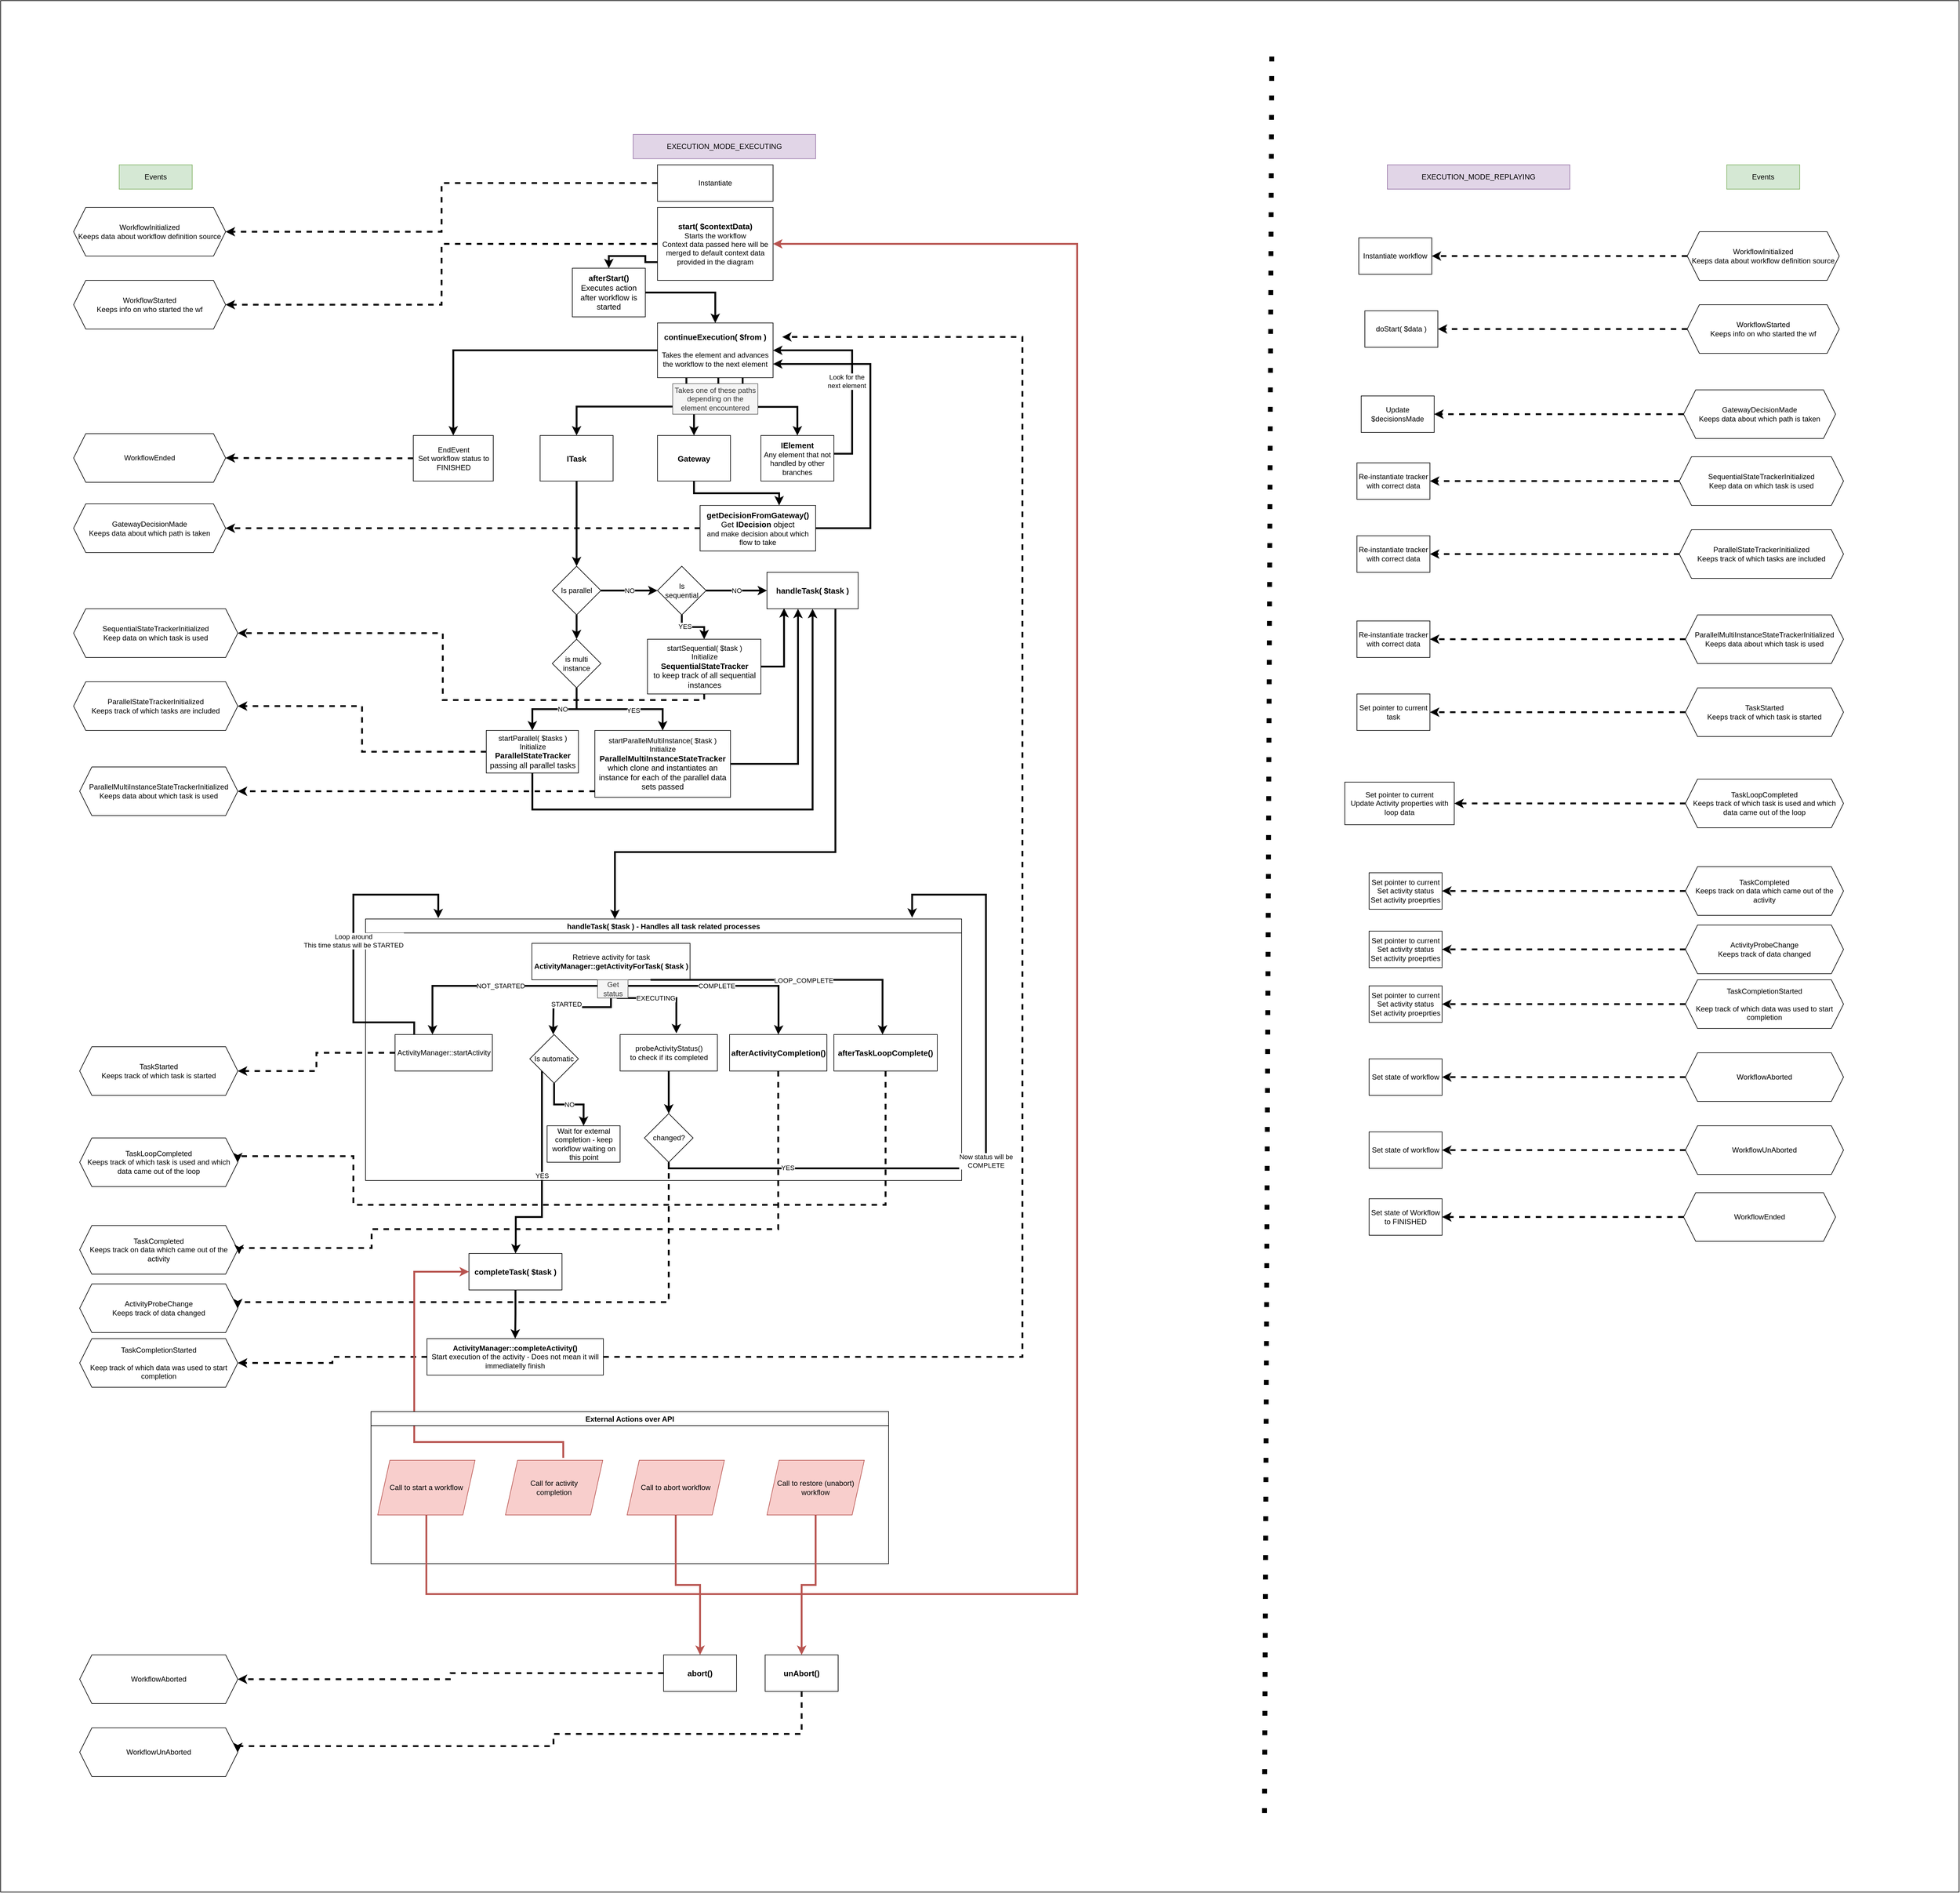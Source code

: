 <mxfile version="14.9.3" type="device"><diagram id="cy8n-b15Pg0boJI037BI" name="Page-1"><mxGraphModel dx="5162" dy="3779" grid="1" gridSize="10" guides="1" tooltips="1" connect="1" arrows="1" fold="1" page="1" pageScale="1" pageWidth="827" pageHeight="1169" math="0" shadow="0"><root><mxCell id="0"/><mxCell id="1" parent="0"/><mxCell id="h3evabc5y0cMdCkXzo1r-201" value="" style="rounded=0;whiteSpace=wrap;html=1;" vertex="1" parent="1"><mxGeometry x="-1300" y="-290" width="3220" height="3110" as="geometry"/></mxCell><mxCell id="h3evabc5y0cMdCkXzo1r-9" style="edgeStyle=orthogonalEdgeStyle;rounded=0;orthogonalLoop=1;jettySize=auto;html=1;strokeWidth=3;dashed=1;" edge="1" parent="1" source="h3evabc5y0cMdCkXzo1r-1" target="h3evabc5y0cMdCkXzo1r-6"><mxGeometry relative="1" as="geometry"/></mxCell><mxCell id="h3evabc5y0cMdCkXzo1r-25" style="edgeStyle=orthogonalEdgeStyle;rounded=0;orthogonalLoop=1;jettySize=auto;html=1;exitX=0;exitY=0.75;exitDx=0;exitDy=0;entryX=0.5;entryY=0;entryDx=0;entryDy=0;strokeWidth=3;" edge="1" parent="1" source="h3evabc5y0cMdCkXzo1r-1" target="h3evabc5y0cMdCkXzo1r-23"><mxGeometry relative="1" as="geometry"><Array as="points"><mxPoint x="-240" y="140"/><mxPoint x="-240" y="130"/><mxPoint x="-300" y="130"/></Array></mxGeometry></mxCell><mxCell id="h3evabc5y0cMdCkXzo1r-1" value="&lt;b&gt;&lt;font style=&quot;font-size: 13px&quot;&gt;start( $contextData)&lt;/font&gt;&lt;/b&gt;&lt;br&gt;Starts the workflow&lt;br&gt;Context data passed here will be merged to default context data provided in the diagram" style="rounded=0;whiteSpace=wrap;html=1;" vertex="1" parent="1"><mxGeometry x="-220" y="50" width="190" height="120" as="geometry"/></mxCell><mxCell id="h3evabc5y0cMdCkXzo1r-4" value="EXECUTION_MODE_EXECUTING" style="rounded=0;whiteSpace=wrap;html=1;fillColor=#e1d5e7;strokeColor=#9673a6;" vertex="1" parent="1"><mxGeometry x="-260" y="-70" width="300" height="40" as="geometry"/></mxCell><mxCell id="h3evabc5y0cMdCkXzo1r-5" value="EXECUTION_MODE_REPLAYING" style="rounded=0;whiteSpace=wrap;html=1;fillColor=#e1d5e7;strokeColor=#9673a6;" vertex="1" parent="1"><mxGeometry x="980" y="-20" width="300" height="40" as="geometry"/></mxCell><mxCell id="h3evabc5y0cMdCkXzo1r-6" value="WorkflowStarted&lt;br&gt;Keeps info on who started the wf" style="shape=hexagon;perimeter=hexagonPerimeter2;whiteSpace=wrap;html=1;fixedSize=1;" vertex="1" parent="1"><mxGeometry x="-1180" y="170" width="250" height="80" as="geometry"/></mxCell><mxCell id="h3evabc5y0cMdCkXzo1r-7" value="Events" style="rounded=0;whiteSpace=wrap;html=1;fillColor=#d5e8d4;strokeColor=#82b366;" vertex="1" parent="1"><mxGeometry x="-1105" y="-20" width="120" height="40" as="geometry"/></mxCell><mxCell id="h3evabc5y0cMdCkXzo1r-15" value="" style="edgeStyle=orthogonalEdgeStyle;rounded=0;orthogonalLoop=1;jettySize=auto;html=1;strokeWidth=3;" edge="1" parent="1" source="h3evabc5y0cMdCkXzo1r-10" target="h3evabc5y0cMdCkXzo1r-14"><mxGeometry relative="1" as="geometry"><Array as="points"><mxPoint x="-80" y="378"/><mxPoint x="10" y="378"/></Array></mxGeometry></mxCell><mxCell id="h3evabc5y0cMdCkXzo1r-17" style="edgeStyle=orthogonalEdgeStyle;rounded=0;orthogonalLoop=1;jettySize=auto;html=1;entryX=0.5;entryY=0;entryDx=0;entryDy=0;strokeWidth=3;" edge="1" parent="1" source="h3evabc5y0cMdCkXzo1r-10" target="h3evabc5y0cMdCkXzo1r-16"><mxGeometry relative="1" as="geometry"><Array as="points"><mxPoint x="-120" y="378"/><mxPoint x="-160" y="378"/></Array></mxGeometry></mxCell><mxCell id="h3evabc5y0cMdCkXzo1r-20" style="edgeStyle=orthogonalEdgeStyle;rounded=0;orthogonalLoop=1;jettySize=auto;html=1;exitX=0.25;exitY=1;exitDx=0;exitDy=0;entryX=0.5;entryY=0;entryDx=0;entryDy=0;strokeWidth=3;" edge="1" parent="1" source="h3evabc5y0cMdCkXzo1r-10" target="h3evabc5y0cMdCkXzo1r-18"><mxGeometry relative="1" as="geometry"/></mxCell><mxCell id="h3evabc5y0cMdCkXzo1r-194" value="" style="edgeStyle=orthogonalEdgeStyle;rounded=0;orthogonalLoop=1;jettySize=auto;html=1;strokeWidth=3;" edge="1" parent="1" source="h3evabc5y0cMdCkXzo1r-10" target="h3evabc5y0cMdCkXzo1r-193"><mxGeometry relative="1" as="geometry"/></mxCell><mxCell id="h3evabc5y0cMdCkXzo1r-10" value="&lt;b&gt;&lt;font style=&quot;font-size: 13px&quot;&gt;continueExecution( $from )&lt;/font&gt;&lt;/b&gt;&lt;br&gt;&lt;div&gt;&lt;br&gt;&lt;/div&gt;&lt;div&gt;Takes the element and advances the workflow to the next element&lt;/div&gt;" style="rounded=0;whiteSpace=wrap;html=1;" vertex="1" parent="1"><mxGeometry x="-220" y="240" width="190" height="90" as="geometry"/></mxCell><mxCell id="h3evabc5y0cMdCkXzo1r-21" style="edgeStyle=orthogonalEdgeStyle;rounded=0;orthogonalLoop=1;jettySize=auto;html=1;entryX=1;entryY=0.5;entryDx=0;entryDy=0;strokeWidth=3;" edge="1" parent="1" source="h3evabc5y0cMdCkXzo1r-14" target="h3evabc5y0cMdCkXzo1r-10"><mxGeometry relative="1" as="geometry"><Array as="points"><mxPoint x="100" y="455"/><mxPoint x="100" y="285"/></Array></mxGeometry></mxCell><mxCell id="h3evabc5y0cMdCkXzo1r-22" value="&lt;div&gt;Look for the&lt;/div&gt;&lt;div&gt;next element&lt;br&gt;&lt;/div&gt;" style="edgeLabel;html=1;align=center;verticalAlign=middle;resizable=0;points=[];" vertex="1" connectable="0" parent="h3evabc5y0cMdCkXzo1r-21"><mxGeometry x="-0.097" y="-2" relative="1" as="geometry"><mxPoint x="-11" as="offset"/></mxGeometry></mxCell><mxCell id="h3evabc5y0cMdCkXzo1r-14" value="&lt;div&gt;&lt;b&gt;&lt;font style=&quot;font-size: 13px&quot;&gt;IElement&lt;/font&gt;&lt;/b&gt;&lt;/div&gt;&lt;div&gt;Any element that not handled by other branches&lt;br&gt;&lt;/div&gt;" style="whiteSpace=wrap;html=1;rounded=0;" vertex="1" parent="1"><mxGeometry x="-50" y="425" width="120" height="75" as="geometry"/></mxCell><mxCell id="h3evabc5y0cMdCkXzo1r-28" value="" style="edgeStyle=orthogonalEdgeStyle;rounded=0;orthogonalLoop=1;jettySize=auto;html=1;strokeWidth=3;" edge="1" parent="1" source="h3evabc5y0cMdCkXzo1r-16" target="h3evabc5y0cMdCkXzo1r-27"><mxGeometry relative="1" as="geometry"><Array as="points"><mxPoint x="-160" y="520"/><mxPoint x="-20" y="520"/></Array></mxGeometry></mxCell><mxCell id="h3evabc5y0cMdCkXzo1r-16" value="&lt;b&gt;&lt;font style=&quot;font-size: 13px&quot;&gt;Gateway&lt;/font&gt;&lt;/b&gt;" style="whiteSpace=wrap;html=1;rounded=0;" vertex="1" parent="1"><mxGeometry x="-220" y="425" width="120" height="75" as="geometry"/></mxCell><mxCell id="h3evabc5y0cMdCkXzo1r-36" style="edgeStyle=orthogonalEdgeStyle;rounded=0;orthogonalLoop=1;jettySize=auto;html=1;strokeWidth=3;" edge="1" parent="1" source="h3evabc5y0cMdCkXzo1r-18" target="h3evabc5y0cMdCkXzo1r-35"><mxGeometry relative="1" as="geometry"/></mxCell><mxCell id="h3evabc5y0cMdCkXzo1r-18" value="&lt;b&gt;&lt;font style=&quot;font-size: 13px&quot;&gt;ITask&lt;/font&gt;&lt;/b&gt;" style="whiteSpace=wrap;html=1;rounded=0;" vertex="1" parent="1"><mxGeometry x="-413" y="425" width="120" height="75" as="geometry"/></mxCell><mxCell id="h3evabc5y0cMdCkXzo1r-26" style="edgeStyle=orthogonalEdgeStyle;rounded=0;orthogonalLoop=1;jettySize=auto;html=1;exitX=1;exitY=0.5;exitDx=0;exitDy=0;entryX=0.5;entryY=0;entryDx=0;entryDy=0;strokeWidth=3;" edge="1" parent="1" source="h3evabc5y0cMdCkXzo1r-23" target="h3evabc5y0cMdCkXzo1r-10"><mxGeometry relative="1" as="geometry"/></mxCell><mxCell id="h3evabc5y0cMdCkXzo1r-23" value="&lt;font style=&quot;font-size: 13px&quot;&gt;&lt;b&gt;afterStart()&lt;br&gt;&lt;/b&gt;Executes action after workflow is started&lt;b&gt;&lt;br&gt;&lt;/b&gt;&lt;/font&gt;" style="rounded=0;whiteSpace=wrap;html=1;" vertex="1" parent="1"><mxGeometry x="-360" y="150" width="120" height="80" as="geometry"/></mxCell><mxCell id="h3evabc5y0cMdCkXzo1r-30" style="edgeStyle=orthogonalEdgeStyle;rounded=0;orthogonalLoop=1;jettySize=auto;html=1;entryX=1;entryY=0.75;entryDx=0;entryDy=0;strokeWidth=3;" edge="1" parent="1" source="h3evabc5y0cMdCkXzo1r-27" target="h3evabc5y0cMdCkXzo1r-10"><mxGeometry relative="1" as="geometry"><Array as="points"><mxPoint x="130" y="578"/><mxPoint x="130" y="308"/></Array></mxGeometry></mxCell><mxCell id="h3evabc5y0cMdCkXzo1r-32" style="edgeStyle=orthogonalEdgeStyle;rounded=0;orthogonalLoop=1;jettySize=auto;html=1;entryX=1;entryY=0.5;entryDx=0;entryDy=0;strokeWidth=3;dashed=1;" edge="1" parent="1" source="h3evabc5y0cMdCkXzo1r-27" target="h3evabc5y0cMdCkXzo1r-31"><mxGeometry relative="1" as="geometry"/></mxCell><mxCell id="h3evabc5y0cMdCkXzo1r-27" value="&lt;div style=&quot;font-size: 13px&quot;&gt;&lt;b&gt;getDecisionFromGateway()&lt;/b&gt;&lt;br&gt;Get &lt;b&gt;IDecision&lt;/b&gt; object&lt;/div&gt;&lt;div&gt;and make decision about which flow to take&lt;br&gt;&lt;/div&gt;" style="whiteSpace=wrap;html=1;rounded=0;" vertex="1" parent="1"><mxGeometry x="-150" y="540" width="190" height="75" as="geometry"/></mxCell><mxCell id="h3evabc5y0cMdCkXzo1r-31" value="GatewayDecisionMade&lt;br&gt;Keeps data about which path is taken" style="shape=hexagon;perimeter=hexagonPerimeter2;whiteSpace=wrap;html=1;fixedSize=1;" vertex="1" parent="1"><mxGeometry x="-1180" y="537.5" width="250" height="80" as="geometry"/></mxCell><mxCell id="h3evabc5y0cMdCkXzo1r-33" value="Takes one of these paths depending on the element encountered" style="text;html=1;align=center;verticalAlign=middle;whiteSpace=wrap;rounded=0;fillColor=#f5f5f5;strokeColor=#666666;fontColor=#333333;" vertex="1" parent="1"><mxGeometry x="-195" y="340" width="140" height="50" as="geometry"/></mxCell><mxCell id="h3evabc5y0cMdCkXzo1r-38" value="NO" style="edgeStyle=orthogonalEdgeStyle;rounded=0;orthogonalLoop=1;jettySize=auto;html=1;strokeWidth=3;" edge="1" parent="1" source="h3evabc5y0cMdCkXzo1r-35" target="h3evabc5y0cMdCkXzo1r-37"><mxGeometry relative="1" as="geometry"/></mxCell><mxCell id="h3evabc5y0cMdCkXzo1r-52" style="edgeStyle=orthogonalEdgeStyle;rounded=0;orthogonalLoop=1;jettySize=auto;html=1;strokeWidth=3;" edge="1" parent="1" source="h3evabc5y0cMdCkXzo1r-35" target="h3evabc5y0cMdCkXzo1r-47"><mxGeometry relative="1" as="geometry"/></mxCell><mxCell id="h3evabc5y0cMdCkXzo1r-35" value="Is parallel" style="rhombus;whiteSpace=wrap;html=1;" vertex="1" parent="1"><mxGeometry x="-393" y="640" width="80" height="80" as="geometry"/></mxCell><mxCell id="h3evabc5y0cMdCkXzo1r-40" value="NO" style="edgeStyle=orthogonalEdgeStyle;rounded=0;orthogonalLoop=1;jettySize=auto;html=1;strokeWidth=3;" edge="1" parent="1" source="h3evabc5y0cMdCkXzo1r-37" target="h3evabc5y0cMdCkXzo1r-39"><mxGeometry relative="1" as="geometry"/></mxCell><mxCell id="h3evabc5y0cMdCkXzo1r-63" value="" style="edgeStyle=orthogonalEdgeStyle;rounded=0;orthogonalLoop=1;jettySize=auto;html=1;strokeWidth=3;" edge="1" parent="1" source="h3evabc5y0cMdCkXzo1r-37" target="h3evabc5y0cMdCkXzo1r-62"><mxGeometry relative="1" as="geometry"/></mxCell><mxCell id="h3evabc5y0cMdCkXzo1r-64" value="YES" style="edgeLabel;html=1;align=center;verticalAlign=middle;resizable=0;points=[];" vertex="1" connectable="0" parent="h3evabc5y0cMdCkXzo1r-63"><mxGeometry x="-0.349" y="1" relative="1" as="geometry"><mxPoint as="offset"/></mxGeometry></mxCell><mxCell id="h3evabc5y0cMdCkXzo1r-37" value="&lt;div&gt;Is &lt;br&gt;&lt;/div&gt;&lt;div&gt;sequential&lt;/div&gt;" style="rhombus;whiteSpace=wrap;html=1;" vertex="1" parent="1"><mxGeometry x="-220" y="640" width="80" height="80" as="geometry"/></mxCell><mxCell id="h3evabc5y0cMdCkXzo1r-70" style="edgeStyle=orthogonalEdgeStyle;rounded=0;orthogonalLoop=1;jettySize=auto;html=1;exitX=0.75;exitY=1;exitDx=0;exitDy=0;strokeWidth=3;" edge="1" parent="1" source="h3evabc5y0cMdCkXzo1r-39"><mxGeometry relative="1" as="geometry"><mxPoint x="-290" y="1220" as="targetPoint"/><Array as="points"><mxPoint x="73" y="1110"/><mxPoint x="-290" y="1110"/><mxPoint x="-290" y="1220"/></Array></mxGeometry></mxCell><mxCell id="h3evabc5y0cMdCkXzo1r-39" value="&lt;b&gt;&lt;font style=&quot;font-size: 13px&quot;&gt;handleTask( $task )&lt;br&gt;&lt;/font&gt;&lt;/b&gt;" style="whiteSpace=wrap;html=1;" vertex="1" parent="1"><mxGeometry x="-40" y="650" width="150" height="60" as="geometry"/></mxCell><mxCell id="h3evabc5y0cMdCkXzo1r-59" style="edgeStyle=orthogonalEdgeStyle;rounded=0;orthogonalLoop=1;jettySize=auto;html=1;strokeWidth=3;dashed=1;" edge="1" parent="1" source="h3evabc5y0cMdCkXzo1r-41" target="h3evabc5y0cMdCkXzo1r-58"><mxGeometry relative="1" as="geometry"/></mxCell><mxCell id="h3evabc5y0cMdCkXzo1r-67" style="edgeStyle=orthogonalEdgeStyle;rounded=0;orthogonalLoop=1;jettySize=auto;html=1;entryX=0.5;entryY=1;entryDx=0;entryDy=0;strokeWidth=3;" edge="1" parent="1" source="h3evabc5y0cMdCkXzo1r-41" target="h3evabc5y0cMdCkXzo1r-39"><mxGeometry relative="1" as="geometry"><Array as="points"><mxPoint x="-426" y="1040"/><mxPoint x="35" y="1040"/></Array></mxGeometry></mxCell><mxCell id="h3evabc5y0cMdCkXzo1r-41" value="&lt;div&gt;startParallel( $tasks )&lt;/div&gt;&lt;div&gt;Initialize &lt;b&gt;&lt;font style=&quot;font-size: 13px&quot;&gt;ParallelStateTracker&lt;br&gt;&lt;/font&gt;&lt;/b&gt;&lt;font style=&quot;font-size: 13px&quot;&gt;passing all parallel tasks&lt;/font&gt;&lt;b&gt;&lt;font style=&quot;font-size: 13px&quot;&gt;&lt;br&gt;&lt;/font&gt;&lt;/b&gt;&lt;/div&gt;" style="whiteSpace=wrap;html=1;" vertex="1" parent="1"><mxGeometry x="-501.5" y="910" width="151.5" height="70" as="geometry"/></mxCell><mxCell id="h3evabc5y0cMdCkXzo1r-53" style="edgeStyle=orthogonalEdgeStyle;rounded=0;orthogonalLoop=1;jettySize=auto;html=1;strokeWidth=3;" edge="1" parent="1" source="h3evabc5y0cMdCkXzo1r-47" target="h3evabc5y0cMdCkXzo1r-41"><mxGeometry relative="1" as="geometry"/></mxCell><mxCell id="h3evabc5y0cMdCkXzo1r-54" value="NO" style="edgeLabel;html=1;align=center;verticalAlign=middle;resizable=0;points=[];" vertex="1" connectable="0" parent="h3evabc5y0cMdCkXzo1r-53"><mxGeometry x="-0.18" relative="1" as="geometry"><mxPoint as="offset"/></mxGeometry></mxCell><mxCell id="h3evabc5y0cMdCkXzo1r-56" style="edgeStyle=orthogonalEdgeStyle;rounded=0;orthogonalLoop=1;jettySize=auto;html=1;strokeWidth=3;entryX=0.5;entryY=0;entryDx=0;entryDy=0;" edge="1" parent="1" source="h3evabc5y0cMdCkXzo1r-47" target="h3evabc5y0cMdCkXzo1r-44"><mxGeometry relative="1" as="geometry"><mxPoint x="-200" y="900" as="targetPoint"/></mxGeometry></mxCell><mxCell id="h3evabc5y0cMdCkXzo1r-57" value="YES" style="edgeLabel;html=1;align=center;verticalAlign=middle;resizable=0;points=[];" vertex="1" connectable="0" parent="h3evabc5y0cMdCkXzo1r-56"><mxGeometry x="0.21" y="-2" relative="1" as="geometry"><mxPoint as="offset"/></mxGeometry></mxCell><mxCell id="h3evabc5y0cMdCkXzo1r-47" value="is multi instance" style="rhombus;whiteSpace=wrap;html=1;" vertex="1" parent="1"><mxGeometry x="-393" y="760" width="80" height="80" as="geometry"/></mxCell><mxCell id="h3evabc5y0cMdCkXzo1r-61" style="edgeStyle=orthogonalEdgeStyle;rounded=0;orthogonalLoop=1;jettySize=auto;html=1;entryX=1;entryY=0.5;entryDx=0;entryDy=0;strokeWidth=3;dashed=1;" edge="1" parent="1" source="h3evabc5y0cMdCkXzo1r-44" target="h3evabc5y0cMdCkXzo1r-60"><mxGeometry relative="1" as="geometry"><Array as="points"><mxPoint x="-470" y="1010"/><mxPoint x="-470" y="1010"/></Array></mxGeometry></mxCell><mxCell id="h3evabc5y0cMdCkXzo1r-66" style="edgeStyle=orthogonalEdgeStyle;rounded=0;orthogonalLoop=1;jettySize=auto;html=1;entryX=0.34;entryY=1;entryDx=0;entryDy=0;entryPerimeter=0;strokeWidth=3;" edge="1" parent="1" source="h3evabc5y0cMdCkXzo1r-44" target="h3evabc5y0cMdCkXzo1r-39"><mxGeometry relative="1" as="geometry"/></mxCell><mxCell id="h3evabc5y0cMdCkXzo1r-44" value="startParallelMultiInstance( $task )&lt;br&gt;Initialize &lt;br&gt;&lt;div&gt;&lt;b&gt;&lt;font style=&quot;font-size: 13px&quot;&gt;ParallelMultiInstanceStateTracker&lt;/font&gt;&lt;/b&gt;&lt;/div&gt;&lt;div&gt;&lt;font style=&quot;font-size: 13px&quot;&gt;which clone and instantiates an instance for each of the parallel data sets passed&lt;/font&gt;&lt;b&gt;&lt;font style=&quot;font-size: 13px&quot;&gt;&lt;br&gt;&lt;/font&gt;&lt;/b&gt;&lt;/div&gt;" style="whiteSpace=wrap;html=1;" vertex="1" parent="1"><mxGeometry x="-323" y="910" width="223" height="110" as="geometry"/></mxCell><mxCell id="h3evabc5y0cMdCkXzo1r-58" value="ParallelStateTrackerInitialized&lt;br&gt;Keeps track of which tasks are included" style="shape=hexagon;perimeter=hexagonPerimeter2;whiteSpace=wrap;html=1;fixedSize=1;" vertex="1" parent="1"><mxGeometry x="-1180" y="830" width="270" height="80" as="geometry"/></mxCell><mxCell id="h3evabc5y0cMdCkXzo1r-60" value="ParallelMultiInstanceStateTrackerInitialized&lt;br&gt;Keeps data about which task is used" style="shape=hexagon;perimeter=hexagonPerimeter2;whiteSpace=wrap;html=1;fixedSize=1;" vertex="1" parent="1"><mxGeometry x="-1170" y="970" width="260" height="80" as="geometry"/></mxCell><mxCell id="h3evabc5y0cMdCkXzo1r-65" style="edgeStyle=orthogonalEdgeStyle;rounded=0;orthogonalLoop=1;jettySize=auto;html=1;entryX=0.187;entryY=0.983;entryDx=0;entryDy=0;entryPerimeter=0;strokeWidth=3;" edge="1" parent="1" source="h3evabc5y0cMdCkXzo1r-62" target="h3evabc5y0cMdCkXzo1r-39"><mxGeometry relative="1" as="geometry"/></mxCell><mxCell id="h3evabc5y0cMdCkXzo1r-152" style="edgeStyle=orthogonalEdgeStyle;rounded=0;orthogonalLoop=1;jettySize=auto;html=1;entryX=1;entryY=0.5;entryDx=0;entryDy=0;dashed=1;strokeWidth=3;exitX=0.5;exitY=1;exitDx=0;exitDy=0;" edge="1" parent="1" source="h3evabc5y0cMdCkXzo1r-62" target="h3evabc5y0cMdCkXzo1r-151"><mxGeometry relative="1" as="geometry"><Array as="points"><mxPoint x="-143" y="860"/><mxPoint x="-573" y="860"/><mxPoint x="-573" y="750"/></Array></mxGeometry></mxCell><mxCell id="h3evabc5y0cMdCkXzo1r-62" value="startSequential( $task )&lt;br&gt;Initialize &lt;br&gt;&lt;div&gt;&lt;b&gt;&lt;font style=&quot;font-size: 13px&quot;&gt;SequentialStateTracker&lt;/font&gt;&lt;/b&gt;&lt;/div&gt;&lt;div&gt;&lt;font style=&quot;font-size: 13px&quot;&gt;to keep track of all sequential instances&lt;/font&gt;&lt;b&gt;&lt;font style=&quot;font-size: 13px&quot;&gt;&lt;br&gt;&lt;/font&gt;&lt;/b&gt;&lt;/div&gt;" style="whiteSpace=wrap;html=1;" vertex="1" parent="1"><mxGeometry x="-236.5" y="760" width="186.5" height="90" as="geometry"/></mxCell><mxCell id="h3evabc5y0cMdCkXzo1r-71" value="handleTask( $task ) - Handles all task related processes" style="swimlane;" vertex="1" parent="1"><mxGeometry x="-700" y="1220" width="980" height="430" as="geometry"><mxRectangle x="-770" y="1190" width="350" height="23" as="alternateBounds"/></mxGeometry></mxCell><mxCell id="h3evabc5y0cMdCkXzo1r-75" value="NOT_STARTED" style="edgeStyle=orthogonalEdgeStyle;rounded=0;orthogonalLoop=1;jettySize=auto;html=1;strokeWidth=3;" edge="1" parent="h3evabc5y0cMdCkXzo1r-71" source="h3evabc5y0cMdCkXzo1r-72" target="h3evabc5y0cMdCkXzo1r-74"><mxGeometry relative="1" as="geometry"><Array as="points"><mxPoint x="404" y="110"/><mxPoint x="110" y="110"/></Array></mxGeometry></mxCell><mxCell id="h3evabc5y0cMdCkXzo1r-80" value="EXECUTING" style="edgeStyle=orthogonalEdgeStyle;rounded=0;orthogonalLoop=1;jettySize=auto;html=1;strokeWidth=3;" edge="1" parent="h3evabc5y0cMdCkXzo1r-71"><mxGeometry relative="1" as="geometry"><mxPoint x="414.5" y="100" as="sourcePoint"/><mxPoint x="511" y="188" as="targetPoint"/><Array as="points"><mxPoint x="415" y="130"/><mxPoint x="511" y="130"/><mxPoint x="511" y="188"/></Array></mxGeometry></mxCell><mxCell id="h3evabc5y0cMdCkXzo1r-81" value="COMPLETE" style="edgeStyle=orthogonalEdgeStyle;rounded=0;orthogonalLoop=1;jettySize=auto;html=1;entryX=0.5;entryY=0;entryDx=0;entryDy=0;strokeWidth=3;" edge="1" parent="h3evabc5y0cMdCkXzo1r-71" source="h3evabc5y0cMdCkXzo1r-72" target="h3evabc5y0cMdCkXzo1r-78"><mxGeometry relative="1" as="geometry"><Array as="points"><mxPoint x="404" y="110"/><mxPoint x="679" y="110"/><mxPoint x="679" y="180"/></Array></mxGeometry></mxCell><mxCell id="h3evabc5y0cMdCkXzo1r-85" style="edgeStyle=orthogonalEdgeStyle;rounded=0;orthogonalLoop=1;jettySize=auto;html=1;strokeWidth=3;" edge="1" parent="h3evabc5y0cMdCkXzo1r-71" source="h3evabc5y0cMdCkXzo1r-72"><mxGeometry relative="1" as="geometry"><mxPoint x="308.5" y="190" as="targetPoint"/></mxGeometry></mxCell><mxCell id="h3evabc5y0cMdCkXzo1r-87" value="STARTED" style="edgeLabel;html=1;align=center;verticalAlign=middle;resizable=0;points=[];" vertex="1" connectable="0" parent="h3evabc5y0cMdCkXzo1r-85"><mxGeometry x="0.303" y="-5" relative="1" as="geometry"><mxPoint x="1" as="offset"/></mxGeometry></mxCell><mxCell id="h3evabc5y0cMdCkXzo1r-72" value="Retrieve activity for task&lt;br&gt;&lt;b&gt;ActivityManager::getActivityForTask( $task )&lt;/b&gt;" style="whiteSpace=wrap;html=1;" vertex="1" parent="h3evabc5y0cMdCkXzo1r-71"><mxGeometry x="273.5" y="40" width="260" height="60" as="geometry"/></mxCell><mxCell id="h3evabc5y0cMdCkXzo1r-89" value="&lt;div&gt;Loop around&lt;/div&gt;&lt;div&gt;This time status will be STARTED&lt;br&gt;&lt;/div&gt;" style="edgeStyle=orthogonalEdgeStyle;rounded=0;orthogonalLoop=1;jettySize=auto;html=1;entryX=0.122;entryY=-0.003;entryDx=0;entryDy=0;entryPerimeter=0;strokeWidth=3;" edge="1" parent="h3evabc5y0cMdCkXzo1r-71" source="h3evabc5y0cMdCkXzo1r-74" target="h3evabc5y0cMdCkXzo1r-71"><mxGeometry relative="1" as="geometry"><Array as="points"><mxPoint x="80" y="170"/><mxPoint x="-20" y="170"/><mxPoint x="-20" y="-40"/><mxPoint x="120" y="-40"/></Array></mxGeometry></mxCell><mxCell id="h3evabc5y0cMdCkXzo1r-74" value="ActivityManager::startActivity" style="rounded=0;whiteSpace=wrap;html=1;" vertex="1" parent="h3evabc5y0cMdCkXzo1r-71"><mxGeometry x="48.5" y="190" width="160" height="60" as="geometry"/></mxCell><mxCell id="h3evabc5y0cMdCkXzo1r-97" value="" style="edgeStyle=orthogonalEdgeStyle;rounded=0;orthogonalLoop=1;jettySize=auto;html=1;strokeWidth=3;" edge="1" parent="h3evabc5y0cMdCkXzo1r-71" source="h3evabc5y0cMdCkXzo1r-77" target="h3evabc5y0cMdCkXzo1r-96"><mxGeometry relative="1" as="geometry"/></mxCell><mxCell id="h3evabc5y0cMdCkXzo1r-77" value="probeActivityStatus()&lt;br&gt;to check if its completed" style="rounded=0;whiteSpace=wrap;html=1;" vertex="1" parent="h3evabc5y0cMdCkXzo1r-71"><mxGeometry x="418.5" y="190" width="160" height="60" as="geometry"/></mxCell><mxCell id="h3evabc5y0cMdCkXzo1r-78" value="&lt;font style=&quot;font-size: 13px&quot;&gt;&lt;b&gt;afterActivityCompletion()&lt;/b&gt;&lt;/font&gt;" style="rounded=0;whiteSpace=wrap;html=1;" vertex="1" parent="h3evabc5y0cMdCkXzo1r-71"><mxGeometry x="598.5" y="190" width="160" height="60" as="geometry"/></mxCell><mxCell id="h3evabc5y0cMdCkXzo1r-82" value="Get status" style="text;html=1;strokeColor=#666666;fillColor=#f5f5f5;align=center;verticalAlign=middle;whiteSpace=wrap;rounded=0;fontColor=#333333;" vertex="1" parent="h3evabc5y0cMdCkXzo1r-71"><mxGeometry x="381.5" y="100" width="50" height="30" as="geometry"/></mxCell><mxCell id="h3evabc5y0cMdCkXzo1r-94" value="NO" style="edgeStyle=orthogonalEdgeStyle;rounded=0;orthogonalLoop=1;jettySize=auto;html=1;strokeWidth=3;" edge="1" parent="h3evabc5y0cMdCkXzo1r-71" source="h3evabc5y0cMdCkXzo1r-90" target="h3evabc5y0cMdCkXzo1r-93"><mxGeometry relative="1" as="geometry"/></mxCell><mxCell id="h3evabc5y0cMdCkXzo1r-90" value="Is automatic" style="rhombus;whiteSpace=wrap;html=1;" vertex="1" parent="h3evabc5y0cMdCkXzo1r-71"><mxGeometry x="270" y="190" width="80" height="80" as="geometry"/></mxCell><mxCell id="h3evabc5y0cMdCkXzo1r-93" value="Wait for external completion - keep workflow waiting on this point" style="whiteSpace=wrap;html=1;" vertex="1" parent="h3evabc5y0cMdCkXzo1r-71"><mxGeometry x="298.5" y="340" width="120" height="60" as="geometry"/></mxCell><mxCell id="h3evabc5y0cMdCkXzo1r-98" style="edgeStyle=orthogonalEdgeStyle;rounded=0;orthogonalLoop=1;jettySize=auto;html=1;entryX=0.917;entryY=-0.005;entryDx=0;entryDy=0;entryPerimeter=0;strokeWidth=3;" edge="1" parent="h3evabc5y0cMdCkXzo1r-71" source="h3evabc5y0cMdCkXzo1r-96" target="h3evabc5y0cMdCkXzo1r-71"><mxGeometry relative="1" as="geometry"><Array as="points"><mxPoint x="499" y="410"/><mxPoint x="1020" y="410"/><mxPoint x="1020" y="-40"/><mxPoint x="899" y="-40"/></Array></mxGeometry></mxCell><mxCell id="h3evabc5y0cMdCkXzo1r-99" value="YES" style="edgeLabel;html=1;align=center;verticalAlign=middle;resizable=0;points=[];" vertex="1" connectable="0" parent="h3evabc5y0cMdCkXzo1r-98"><mxGeometry x="-0.641" y="1" relative="1" as="geometry"><mxPoint x="1" as="offset"/></mxGeometry></mxCell><mxCell id="h3evabc5y0cMdCkXzo1r-100" value="&lt;div&gt;Now status will be&lt;/div&gt;&lt;div&gt;COMPLETE&lt;br&gt;&lt;/div&gt;" style="edgeLabel;html=1;align=center;verticalAlign=middle;resizable=0;points=[];" vertex="1" connectable="0" parent="h3evabc5y0cMdCkXzo1r-98"><mxGeometry x="-0.046" relative="1" as="geometry"><mxPoint as="offset"/></mxGeometry></mxCell><mxCell id="h3evabc5y0cMdCkXzo1r-96" value="changed?" style="rhombus;whiteSpace=wrap;html=1;rounded=0;" vertex="1" parent="h3evabc5y0cMdCkXzo1r-71"><mxGeometry x="458.5" y="320" width="80" height="80" as="geometry"/></mxCell><mxCell id="h3evabc5y0cMdCkXzo1r-108" value="&lt;font style=&quot;font-size: 13px&quot;&gt;&lt;b&gt;afterTaskLoopComplete()&lt;/b&gt;&lt;/font&gt;" style="rounded=0;whiteSpace=wrap;html=1;" vertex="1" parent="h3evabc5y0cMdCkXzo1r-71"><mxGeometry x="770" y="190" width="170" height="60" as="geometry"/></mxCell><mxCell id="h3evabc5y0cMdCkXzo1r-112" value="" style="edgeStyle=orthogonalEdgeStyle;rounded=0;orthogonalLoop=1;jettySize=auto;html=1;strokeWidth=3;" edge="1" parent="1" source="h3evabc5y0cMdCkXzo1r-95" target="h3evabc5y0cMdCkXzo1r-111"><mxGeometry relative="1" as="geometry"/></mxCell><mxCell id="h3evabc5y0cMdCkXzo1r-95" value="&lt;font style=&quot;font-size: 13px&quot;&gt;&lt;b&gt;completeTask( $task )&lt;/b&gt;&lt;/font&gt;" style="rounded=0;whiteSpace=wrap;html=1;" vertex="1" parent="1"><mxGeometry x="-530" y="1770" width="153" height="60" as="geometry"/></mxCell><mxCell id="h3evabc5y0cMdCkXzo1r-92" value="YES" style="edgeStyle=orthogonalEdgeStyle;rounded=0;orthogonalLoop=1;jettySize=auto;html=1;strokeWidth=3;entryX=0.5;entryY=0;entryDx=0;entryDy=0;" edge="1" parent="1" source="h3evabc5y0cMdCkXzo1r-90" target="h3evabc5y0cMdCkXzo1r-95"><mxGeometry relative="1" as="geometry"><mxPoint x="-350" y="1740" as="targetPoint"/><Array as="points"><mxPoint x="-410" y="1710"/><mxPoint x="-453" y="1710"/><mxPoint x="-453" y="1760"/></Array></mxGeometry></mxCell><mxCell id="h3evabc5y0cMdCkXzo1r-101" value="TaskCompleted&lt;br&gt;Keeps track on data which came out of the activity" style="shape=hexagon;perimeter=hexagonPerimeter2;whiteSpace=wrap;html=1;fixedSize=1;" vertex="1" parent="1"><mxGeometry x="-1170" y="1724" width="260" height="80" as="geometry"/></mxCell><mxCell id="h3evabc5y0cMdCkXzo1r-103" value="TaskStarted&lt;br&gt;Keeps track of which task is started" style="shape=hexagon;perimeter=hexagonPerimeter2;whiteSpace=wrap;html=1;fixedSize=1;" vertex="1" parent="1"><mxGeometry x="-1170" y="1430" width="260" height="80" as="geometry"/></mxCell><mxCell id="h3evabc5y0cMdCkXzo1r-104" style="edgeStyle=orthogonalEdgeStyle;rounded=0;orthogonalLoop=1;jettySize=auto;html=1;strokeWidth=3;dashed=1;" edge="1" parent="1" source="h3evabc5y0cMdCkXzo1r-74" target="h3evabc5y0cMdCkXzo1r-103"><mxGeometry relative="1" as="geometry"/></mxCell><mxCell id="h3evabc5y0cMdCkXzo1r-105" style="edgeStyle=orthogonalEdgeStyle;rounded=0;orthogonalLoop=1;jettySize=auto;html=1;entryX=1.008;entryY=0.588;entryDx=0;entryDy=0;entryPerimeter=0;dashed=1;strokeWidth=3;" edge="1" parent="1" source="h3evabc5y0cMdCkXzo1r-78" target="h3evabc5y0cMdCkXzo1r-101"><mxGeometry relative="1" as="geometry"><Array as="points"><mxPoint x="-21" y="1730"/><mxPoint x="-690" y="1730"/><mxPoint x="-690" y="1761"/></Array></mxGeometry></mxCell><mxCell id="h3evabc5y0cMdCkXzo1r-107" style="edgeStyle=orthogonalEdgeStyle;rounded=0;orthogonalLoop=1;jettySize=auto;html=1;strokeWidth=3;exitX=0.75;exitY=1;exitDx=0;exitDy=0;" edge="1" parent="1" source="h3evabc5y0cMdCkXzo1r-72"><mxGeometry relative="1" as="geometry"><mxPoint x="150" y="1410" as="targetPoint"/><Array as="points"><mxPoint x="150" y="1320"/></Array></mxGeometry></mxCell><mxCell id="h3evabc5y0cMdCkXzo1r-118" value="LOOP_COMPLETE" style="edgeLabel;html=1;align=center;verticalAlign=middle;resizable=0;points=[];" vertex="1" connectable="0" parent="h3evabc5y0cMdCkXzo1r-107"><mxGeometry x="0.067" y="-1" relative="1" as="geometry"><mxPoint as="offset"/></mxGeometry></mxCell><mxCell id="h3evabc5y0cMdCkXzo1r-109" value="TaskLoopCompleted&lt;br&gt;Keeps track of which task is used and which data came out of the loop" style="shape=hexagon;perimeter=hexagonPerimeter2;whiteSpace=wrap;html=1;fixedSize=1;" vertex="1" parent="1"><mxGeometry x="-1170" y="1580" width="260" height="80" as="geometry"/></mxCell><mxCell id="h3evabc5y0cMdCkXzo1r-110" style="edgeStyle=orthogonalEdgeStyle;rounded=0;orthogonalLoop=1;jettySize=auto;html=1;entryX=1;entryY=0.5;entryDx=0;entryDy=0;strokeWidth=3;dashed=1;" edge="1" parent="1" source="h3evabc5y0cMdCkXzo1r-108" target="h3evabc5y0cMdCkXzo1r-109"><mxGeometry relative="1" as="geometry"><Array as="points"><mxPoint x="155" y="1690"/><mxPoint x="-720" y="1690"/><mxPoint x="-720" y="1610"/></Array></mxGeometry></mxCell><mxCell id="h3evabc5y0cMdCkXzo1r-114" style="edgeStyle=orthogonalEdgeStyle;rounded=0;orthogonalLoop=1;jettySize=auto;html=1;entryX=1;entryY=0.5;entryDx=0;entryDy=0;dashed=1;strokeWidth=3;" edge="1" parent="1" source="h3evabc5y0cMdCkXzo1r-111" target="h3evabc5y0cMdCkXzo1r-113"><mxGeometry relative="1" as="geometry"/></mxCell><mxCell id="h3evabc5y0cMdCkXzo1r-115" style="edgeStyle=orthogonalEdgeStyle;rounded=0;orthogonalLoop=1;jettySize=auto;html=1;entryX=1.079;entryY=0.256;entryDx=0;entryDy=0;entryPerimeter=0;dashed=1;strokeWidth=3;" edge="1" parent="1" source="h3evabc5y0cMdCkXzo1r-111" target="h3evabc5y0cMdCkXzo1r-10"><mxGeometry relative="1" as="geometry"><Array as="points"><mxPoint x="380" y="1940"/><mxPoint x="380" y="263"/></Array></mxGeometry></mxCell><mxCell id="h3evabc5y0cMdCkXzo1r-111" value="&lt;div&gt;&lt;b&gt;ActivityManager::completeActivity()&lt;/b&gt;&lt;/div&gt;Start execution of the activity - Does not mean it will immediatelly finish" style="whiteSpace=wrap;html=1;rounded=0;" vertex="1" parent="1"><mxGeometry x="-599" y="1910" width="290" height="60" as="geometry"/></mxCell><mxCell id="h3evabc5y0cMdCkXzo1r-113" value="TaskCompletionStarted&lt;br&gt;&lt;br&gt;Keep track of which data was used to start completion" style="shape=hexagon;perimeter=hexagonPerimeter2;whiteSpace=wrap;html=1;fixedSize=1;" vertex="1" parent="1"><mxGeometry x="-1170" y="1910" width="260" height="80" as="geometry"/></mxCell><mxCell id="h3evabc5y0cMdCkXzo1r-116" value="ActivityProbeChange&lt;br&gt;Keeps track of data changed" style="shape=hexagon;perimeter=hexagonPerimeter2;whiteSpace=wrap;html=1;fixedSize=1;" vertex="1" parent="1"><mxGeometry x="-1170" y="1820" width="260" height="80" as="geometry"/></mxCell><mxCell id="h3evabc5y0cMdCkXzo1r-117" style="edgeStyle=orthogonalEdgeStyle;rounded=0;orthogonalLoop=1;jettySize=auto;html=1;entryX=1;entryY=0.5;entryDx=0;entryDy=0;dashed=1;strokeWidth=3;" edge="1" parent="1" source="h3evabc5y0cMdCkXzo1r-96" target="h3evabc5y0cMdCkXzo1r-116"><mxGeometry relative="1" as="geometry"><Array as="points"><mxPoint x="-201" y="1850"/></Array></mxGeometry></mxCell><mxCell id="h3evabc5y0cMdCkXzo1r-120" style="edgeStyle=orthogonalEdgeStyle;rounded=0;orthogonalLoop=1;jettySize=auto;html=1;entryX=0;entryY=0.5;entryDx=0;entryDy=0;strokeWidth=3;fillColor=#f8cecc;strokeColor=#b85450;exitX=0.594;exitY=-0.044;exitDx=0;exitDy=0;exitPerimeter=0;" edge="1" parent="1" source="h3evabc5y0cMdCkXzo1r-119" target="h3evabc5y0cMdCkXzo1r-95"><mxGeometry relative="1" as="geometry"><Array as="points"><mxPoint x="-375" y="2080"/><mxPoint x="-620" y="2080"/><mxPoint x="-620" y="1800"/></Array></mxGeometry></mxCell><mxCell id="h3evabc5y0cMdCkXzo1r-121" value="External Actions over API" style="swimlane;" vertex="1" parent="1"><mxGeometry x="-691" y="2030" width="851" height="250" as="geometry"/></mxCell><mxCell id="h3evabc5y0cMdCkXzo1r-119" value="&lt;div&gt;Call for activity&lt;/div&gt;&lt;div&gt; completion&lt;/div&gt;" style="shape=parallelogram;perimeter=parallelogramPerimeter;whiteSpace=wrap;html=1;fixedSize=1;fillColor=#f8cecc;strokeColor=#b85450;" vertex="1" parent="h3evabc5y0cMdCkXzo1r-121"><mxGeometry x="221" y="80" width="160" height="90" as="geometry"/></mxCell><mxCell id="h3evabc5y0cMdCkXzo1r-122" value="Call to abort workflow" style="shape=parallelogram;perimeter=parallelogramPerimeter;whiteSpace=wrap;html=1;fixedSize=1;fillColor=#f8cecc;strokeColor=#b85450;" vertex="1" parent="h3evabc5y0cMdCkXzo1r-121"><mxGeometry x="421" y="80" width="160" height="90" as="geometry"/></mxCell><mxCell id="h3evabc5y0cMdCkXzo1r-123" value="&lt;div&gt;Call to restore (unabort)&lt;/div&gt;&lt;div&gt;workflow&lt;br&gt;&lt;/div&gt;" style="shape=parallelogram;perimeter=parallelogramPerimeter;whiteSpace=wrap;html=1;fixedSize=1;fillColor=#f8cecc;strokeColor=#b85450;" vertex="1" parent="h3evabc5y0cMdCkXzo1r-121"><mxGeometry x="651" y="80" width="160" height="90" as="geometry"/></mxCell><mxCell id="h3evabc5y0cMdCkXzo1r-124" value="Call to start a workflow" style="shape=parallelogram;perimeter=parallelogramPerimeter;whiteSpace=wrap;html=1;fixedSize=1;fillColor=#f8cecc;strokeColor=#b85450;" vertex="1" parent="h3evabc5y0cMdCkXzo1r-121"><mxGeometry x="11" y="80" width="160" height="90" as="geometry"/></mxCell><mxCell id="h3evabc5y0cMdCkXzo1r-125" style="edgeStyle=orthogonalEdgeStyle;rounded=0;orthogonalLoop=1;jettySize=auto;html=1;entryX=1;entryY=0.5;entryDx=0;entryDy=0;strokeWidth=3;fillColor=#f8cecc;strokeColor=#b85450;" edge="1" parent="1" source="h3evabc5y0cMdCkXzo1r-124" target="h3evabc5y0cMdCkXzo1r-1"><mxGeometry relative="1" as="geometry"><Array as="points"><mxPoint x="-600" y="2330"/><mxPoint x="470" y="2330"/><mxPoint x="470" y="110"/></Array></mxGeometry></mxCell><mxCell id="h3evabc5y0cMdCkXzo1r-132" style="edgeStyle=orthogonalEdgeStyle;rounded=0;orthogonalLoop=1;jettySize=auto;html=1;entryX=1;entryY=0.5;entryDx=0;entryDy=0;strokeWidth=3;dashed=1;" edge="1" parent="1" source="h3evabc5y0cMdCkXzo1r-126" target="h3evabc5y0cMdCkXzo1r-130"><mxGeometry relative="1" as="geometry"/></mxCell><mxCell id="h3evabc5y0cMdCkXzo1r-126" value="&lt;b&gt;&lt;font style=&quot;font-size: 13px&quot;&gt;abort()&lt;/font&gt;&lt;/b&gt;" style="rounded=0;whiteSpace=wrap;html=1;" vertex="1" parent="1"><mxGeometry x="-210" y="2430" width="120" height="60" as="geometry"/></mxCell><mxCell id="h3evabc5y0cMdCkXzo1r-133" style="edgeStyle=orthogonalEdgeStyle;rounded=0;orthogonalLoop=1;jettySize=auto;html=1;entryX=1;entryY=0.5;entryDx=0;entryDy=0;strokeWidth=3;dashed=1;" edge="1" parent="1" source="h3evabc5y0cMdCkXzo1r-127" target="h3evabc5y0cMdCkXzo1r-131"><mxGeometry relative="1" as="geometry"><Array as="points"><mxPoint x="17" y="2560"/><mxPoint x="-391" y="2560"/><mxPoint x="-391" y="2580"/></Array></mxGeometry></mxCell><mxCell id="h3evabc5y0cMdCkXzo1r-127" value="&lt;b&gt;&lt;font style=&quot;font-size: 13px&quot;&gt;unAbort()&lt;/font&gt;&lt;/b&gt;" style="rounded=0;whiteSpace=wrap;html=1;" vertex="1" parent="1"><mxGeometry x="-43" y="2430" width="120" height="60" as="geometry"/></mxCell><mxCell id="h3evabc5y0cMdCkXzo1r-128" style="edgeStyle=orthogonalEdgeStyle;rounded=0;orthogonalLoop=1;jettySize=auto;html=1;entryX=0.5;entryY=0;entryDx=0;entryDy=0;strokeWidth=3;fillColor=#f8cecc;strokeColor=#b85450;" edge="1" parent="1" source="h3evabc5y0cMdCkXzo1r-122" target="h3evabc5y0cMdCkXzo1r-126"><mxGeometry relative="1" as="geometry"/></mxCell><mxCell id="h3evabc5y0cMdCkXzo1r-129" style="edgeStyle=orthogonalEdgeStyle;rounded=0;orthogonalLoop=1;jettySize=auto;html=1;strokeWidth=3;fillColor=#f8cecc;strokeColor=#b85450;" edge="1" parent="1" source="h3evabc5y0cMdCkXzo1r-123" target="h3evabc5y0cMdCkXzo1r-127"><mxGeometry relative="1" as="geometry"/></mxCell><mxCell id="h3evabc5y0cMdCkXzo1r-130" value="WorkflowAborted" style="shape=hexagon;perimeter=hexagonPerimeter2;whiteSpace=wrap;html=1;fixedSize=1;" vertex="1" parent="1"><mxGeometry x="-1170" y="2430" width="260" height="80" as="geometry"/></mxCell><mxCell id="h3evabc5y0cMdCkXzo1r-131" value="WorkflowUnAborted" style="shape=hexagon;perimeter=hexagonPerimeter2;whiteSpace=wrap;html=1;fixedSize=1;" vertex="1" parent="1"><mxGeometry x="-1170" y="2550" width="260" height="80" as="geometry"/></mxCell><mxCell id="h3evabc5y0cMdCkXzo1r-135" value="" style="endArrow=none;dashed=1;html=1;dashPattern=1 3;strokeWidth=8;" edge="1" parent="1"><mxGeometry width="50" height="50" relative="1" as="geometry"><mxPoint x="778" y="2690" as="sourcePoint"/><mxPoint x="790" y="-200" as="targetPoint"/></mxGeometry></mxCell><mxCell id="h3evabc5y0cMdCkXzo1r-189" value="" style="edgeStyle=orthogonalEdgeStyle;rounded=0;orthogonalLoop=1;jettySize=auto;html=1;dashed=1;strokeWidth=3;" edge="1" parent="1" source="h3evabc5y0cMdCkXzo1r-145" target="h3evabc5y0cMdCkXzo1r-188"><mxGeometry relative="1" as="geometry"/></mxCell><mxCell id="h3evabc5y0cMdCkXzo1r-145" value="WorkflowAborted" style="shape=hexagon;perimeter=hexagonPerimeter2;whiteSpace=wrap;html=1;fixedSize=1;" vertex="1" parent="1"><mxGeometry x="1470" y="1440" width="260" height="80" as="geometry"/></mxCell><mxCell id="h3evabc5y0cMdCkXzo1r-191" style="edgeStyle=orthogonalEdgeStyle;rounded=0;orthogonalLoop=1;jettySize=auto;html=1;dashed=1;strokeWidth=3;" edge="1" parent="1" source="h3evabc5y0cMdCkXzo1r-146" target="h3evabc5y0cMdCkXzo1r-190"><mxGeometry relative="1" as="geometry"/></mxCell><mxCell id="h3evabc5y0cMdCkXzo1r-146" value="WorkflowUnAborted" style="shape=hexagon;perimeter=hexagonPerimeter2;whiteSpace=wrap;html=1;fixedSize=1;" vertex="1" parent="1"><mxGeometry x="1470" y="1560" width="260" height="80" as="geometry"/></mxCell><mxCell id="h3evabc5y0cMdCkXzo1r-147" value="Events" style="rounded=0;whiteSpace=wrap;html=1;fillColor=#d5e8d4;strokeColor=#82b366;" vertex="1" parent="1"><mxGeometry x="1538" y="-20" width="120" height="40" as="geometry"/></mxCell><mxCell id="h3evabc5y0cMdCkXzo1r-148" value="WorkflowInitialized&lt;br&gt;Keeps data about workflow definition source" style="shape=hexagon;perimeter=hexagonPerimeter2;whiteSpace=wrap;html=1;fixedSize=1;" vertex="1" parent="1"><mxGeometry x="-1180" y="50" width="250" height="80" as="geometry"/></mxCell><mxCell id="h3evabc5y0cMdCkXzo1r-150" style="edgeStyle=orthogonalEdgeStyle;rounded=0;orthogonalLoop=1;jettySize=auto;html=1;entryX=1;entryY=0.5;entryDx=0;entryDy=0;dashed=1;strokeWidth=3;" edge="1" parent="1" source="h3evabc5y0cMdCkXzo1r-149" target="h3evabc5y0cMdCkXzo1r-148"><mxGeometry relative="1" as="geometry"/></mxCell><mxCell id="h3evabc5y0cMdCkXzo1r-149" value="Instantiate" style="rounded=0;whiteSpace=wrap;html=1;" vertex="1" parent="1"><mxGeometry x="-220" y="-20" width="190" height="60" as="geometry"/></mxCell><mxCell id="h3evabc5y0cMdCkXzo1r-151" value="SequentialStateTrackerInitialized&lt;br&gt;Keep data on which task is used" style="shape=hexagon;perimeter=hexagonPerimeter2;whiteSpace=wrap;html=1;fixedSize=1;" vertex="1" parent="1"><mxGeometry x="-1180" y="710" width="270" height="80" as="geometry"/></mxCell><mxCell id="h3evabc5y0cMdCkXzo1r-169" value="" style="edgeStyle=orthogonalEdgeStyle;rounded=0;orthogonalLoop=1;jettySize=auto;html=1;dashed=1;strokeWidth=3;" edge="1" parent="1" source="h3evabc5y0cMdCkXzo1r-153" target="h3evabc5y0cMdCkXzo1r-168"><mxGeometry relative="1" as="geometry"/></mxCell><mxCell id="h3evabc5y0cMdCkXzo1r-153" value="WorkflowStarted&lt;br&gt;Keeps info on who started the wf" style="shape=hexagon;perimeter=hexagonPerimeter2;whiteSpace=wrap;html=1;fixedSize=1;" vertex="1" parent="1"><mxGeometry x="1473" y="210" width="250" height="80" as="geometry"/></mxCell><mxCell id="h3evabc5y0cMdCkXzo1r-171" value="" style="edgeStyle=orthogonalEdgeStyle;rounded=0;orthogonalLoop=1;jettySize=auto;html=1;dashed=1;strokeWidth=3;" edge="1" parent="1" source="h3evabc5y0cMdCkXzo1r-154" target="h3evabc5y0cMdCkXzo1r-170"><mxGeometry relative="1" as="geometry"/></mxCell><mxCell id="h3evabc5y0cMdCkXzo1r-154" value="GatewayDecisionMade&lt;br&gt;Keeps data about which path is taken" style="shape=hexagon;perimeter=hexagonPerimeter2;whiteSpace=wrap;html=1;fixedSize=1;" vertex="1" parent="1"><mxGeometry x="1467" y="350" width="250" height="80" as="geometry"/></mxCell><mxCell id="h3evabc5y0cMdCkXzo1r-177" style="edgeStyle=orthogonalEdgeStyle;rounded=0;orthogonalLoop=1;jettySize=auto;html=1;dashed=1;strokeWidth=3;" edge="1" parent="1" source="h3evabc5y0cMdCkXzo1r-155" target="h3evabc5y0cMdCkXzo1r-174"><mxGeometry relative="1" as="geometry"/></mxCell><mxCell id="h3evabc5y0cMdCkXzo1r-155" value="ParallelStateTrackerInitialized&lt;br&gt;Keeps track of which tasks are included" style="shape=hexagon;perimeter=hexagonPerimeter2;whiteSpace=wrap;html=1;fixedSize=1;" vertex="1" parent="1"><mxGeometry x="1460" y="580" width="270" height="80" as="geometry"/></mxCell><mxCell id="h3evabc5y0cMdCkXzo1r-176" style="edgeStyle=orthogonalEdgeStyle;rounded=0;orthogonalLoop=1;jettySize=auto;html=1;entryX=1;entryY=0.5;entryDx=0;entryDy=0;dashed=1;strokeWidth=3;" edge="1" parent="1" source="h3evabc5y0cMdCkXzo1r-156" target="h3evabc5y0cMdCkXzo1r-175"><mxGeometry relative="1" as="geometry"/></mxCell><mxCell id="h3evabc5y0cMdCkXzo1r-156" value="ParallelMultiInstanceStateTrackerInitialized&lt;br&gt;Keeps data about which task is used" style="shape=hexagon;perimeter=hexagonPerimeter2;whiteSpace=wrap;html=1;fixedSize=1;" vertex="1" parent="1"><mxGeometry x="1470" y="720" width="260" height="80" as="geometry"/></mxCell><mxCell id="h3evabc5y0cMdCkXzo1r-183" value="" style="edgeStyle=orthogonalEdgeStyle;rounded=0;orthogonalLoop=1;jettySize=auto;html=1;dashed=1;strokeWidth=3;" edge="1" parent="1" source="h3evabc5y0cMdCkXzo1r-157" target="h3evabc5y0cMdCkXzo1r-182"><mxGeometry relative="1" as="geometry"/></mxCell><mxCell id="h3evabc5y0cMdCkXzo1r-157" value="TaskCompleted&lt;br&gt;Keeps track on data which came out of the activity" style="shape=hexagon;perimeter=hexagonPerimeter2;whiteSpace=wrap;html=1;fixedSize=1;" vertex="1" parent="1"><mxGeometry x="1470" y="1134" width="260" height="80" as="geometry"/></mxCell><mxCell id="h3evabc5y0cMdCkXzo1r-179" value="" style="edgeStyle=orthogonalEdgeStyle;rounded=0;orthogonalLoop=1;jettySize=auto;html=1;dashed=1;strokeWidth=3;" edge="1" parent="1" source="h3evabc5y0cMdCkXzo1r-158" target="h3evabc5y0cMdCkXzo1r-178"><mxGeometry relative="1" as="geometry"/></mxCell><mxCell id="h3evabc5y0cMdCkXzo1r-158" value="TaskStarted&lt;br&gt;Keeps track of which task is started" style="shape=hexagon;perimeter=hexagonPerimeter2;whiteSpace=wrap;html=1;fixedSize=1;" vertex="1" parent="1"><mxGeometry x="1470" y="840" width="260" height="80" as="geometry"/></mxCell><mxCell id="h3evabc5y0cMdCkXzo1r-181" value="" style="edgeStyle=orthogonalEdgeStyle;rounded=0;orthogonalLoop=1;jettySize=auto;html=1;dashed=1;strokeWidth=3;" edge="1" parent="1" source="h3evabc5y0cMdCkXzo1r-159" target="h3evabc5y0cMdCkXzo1r-180"><mxGeometry relative="1" as="geometry"/></mxCell><mxCell id="h3evabc5y0cMdCkXzo1r-159" value="TaskLoopCompleted&lt;br&gt;Keeps track of which task is used and which data came out of the loop" style="shape=hexagon;perimeter=hexagonPerimeter2;whiteSpace=wrap;html=1;fixedSize=1;" vertex="1" parent="1"><mxGeometry x="1470" y="990" width="260" height="80" as="geometry"/></mxCell><mxCell id="h3evabc5y0cMdCkXzo1r-187" value="" style="edgeStyle=orthogonalEdgeStyle;rounded=0;orthogonalLoop=1;jettySize=auto;html=1;dashed=1;strokeWidth=3;" edge="1" parent="1" source="h3evabc5y0cMdCkXzo1r-160" target="h3evabc5y0cMdCkXzo1r-186"><mxGeometry relative="1" as="geometry"/></mxCell><mxCell id="h3evabc5y0cMdCkXzo1r-160" value="TaskCompletionStarted&lt;br&gt;&lt;br&gt;Keep track of which data was used to start completion" style="shape=hexagon;perimeter=hexagonPerimeter2;whiteSpace=wrap;html=1;fixedSize=1;" vertex="1" parent="1"><mxGeometry x="1470" y="1320" width="260" height="80" as="geometry"/></mxCell><mxCell id="h3evabc5y0cMdCkXzo1r-185" value="" style="edgeStyle=orthogonalEdgeStyle;rounded=0;orthogonalLoop=1;jettySize=auto;html=1;dashed=1;strokeWidth=3;" edge="1" parent="1" source="h3evabc5y0cMdCkXzo1r-161" target="h3evabc5y0cMdCkXzo1r-184"><mxGeometry relative="1" as="geometry"/></mxCell><mxCell id="h3evabc5y0cMdCkXzo1r-161" value="ActivityProbeChange&lt;br&gt;Keeps track of data changed" style="shape=hexagon;perimeter=hexagonPerimeter2;whiteSpace=wrap;html=1;fixedSize=1;" vertex="1" parent="1"><mxGeometry x="1470" y="1230" width="260" height="80" as="geometry"/></mxCell><mxCell id="h3evabc5y0cMdCkXzo1r-167" value="" style="edgeStyle=orthogonalEdgeStyle;rounded=0;orthogonalLoop=1;jettySize=auto;html=1;dashed=1;strokeWidth=3;" edge="1" parent="1" source="h3evabc5y0cMdCkXzo1r-164" target="h3evabc5y0cMdCkXzo1r-166"><mxGeometry relative="1" as="geometry"/></mxCell><mxCell id="h3evabc5y0cMdCkXzo1r-164" value="WorkflowInitialized&lt;br&gt;Keeps data about workflow definition source" style="shape=hexagon;perimeter=hexagonPerimeter2;whiteSpace=wrap;html=1;fixedSize=1;" vertex="1" parent="1"><mxGeometry x="1473" y="90" width="250" height="80" as="geometry"/></mxCell><mxCell id="h3evabc5y0cMdCkXzo1r-173" value="" style="edgeStyle=orthogonalEdgeStyle;rounded=0;orthogonalLoop=1;jettySize=auto;html=1;dashed=1;strokeWidth=3;" edge="1" parent="1" source="h3evabc5y0cMdCkXzo1r-165" target="h3evabc5y0cMdCkXzo1r-172"><mxGeometry relative="1" as="geometry"/></mxCell><mxCell id="h3evabc5y0cMdCkXzo1r-165" value="SequentialStateTrackerInitialized&lt;br&gt;Keep data on which task is used" style="shape=hexagon;perimeter=hexagonPerimeter2;whiteSpace=wrap;html=1;fixedSize=1;" vertex="1" parent="1"><mxGeometry x="1460" y="460" width="270" height="80" as="geometry"/></mxCell><mxCell id="h3evabc5y0cMdCkXzo1r-166" value="Instantiate workflow" style="whiteSpace=wrap;html=1;" vertex="1" parent="1"><mxGeometry x="933" y="100" width="120" height="60" as="geometry"/></mxCell><mxCell id="h3evabc5y0cMdCkXzo1r-168" value="doStart( $data )" style="whiteSpace=wrap;html=1;" vertex="1" parent="1"><mxGeometry x="943" y="220" width="120" height="60" as="geometry"/></mxCell><mxCell id="h3evabc5y0cMdCkXzo1r-170" value="Update $decisionsMade" style="whiteSpace=wrap;html=1;" vertex="1" parent="1"><mxGeometry x="937" y="360" width="120" height="60" as="geometry"/></mxCell><mxCell id="h3evabc5y0cMdCkXzo1r-172" value="Re-instantiate tracker with correct data" style="whiteSpace=wrap;html=1;" vertex="1" parent="1"><mxGeometry x="930" y="470" width="120" height="60" as="geometry"/></mxCell><mxCell id="h3evabc5y0cMdCkXzo1r-174" value="Re-instantiate tracker with correct data" style="whiteSpace=wrap;html=1;" vertex="1" parent="1"><mxGeometry x="930" y="590" width="120" height="60" as="geometry"/></mxCell><mxCell id="h3evabc5y0cMdCkXzo1r-175" value="Re-instantiate tracker with correct data" style="whiteSpace=wrap;html=1;" vertex="1" parent="1"><mxGeometry x="930" y="730" width="120" height="60" as="geometry"/></mxCell><mxCell id="h3evabc5y0cMdCkXzo1r-178" value="Set pointer to current task" style="whiteSpace=wrap;html=1;" vertex="1" parent="1"><mxGeometry x="930" y="850" width="120" height="60" as="geometry"/></mxCell><mxCell id="h3evabc5y0cMdCkXzo1r-180" value="&lt;div&gt;Set pointer to current&lt;/div&gt;&lt;div&gt;Update Activity properties with loop data&lt;br&gt;&lt;/div&gt;" style="whiteSpace=wrap;html=1;" vertex="1" parent="1"><mxGeometry x="910" y="995" width="180" height="70" as="geometry"/></mxCell><mxCell id="h3evabc5y0cMdCkXzo1r-182" value="&lt;div&gt;Set pointer to current&lt;/div&gt;&lt;div&gt;Set activity status&lt;/div&gt;&lt;div&gt;Set activity proeprties&lt;br&gt;&lt;/div&gt;" style="whiteSpace=wrap;html=1;" vertex="1" parent="1"><mxGeometry x="950" y="1144" width="120" height="60" as="geometry"/></mxCell><mxCell id="h3evabc5y0cMdCkXzo1r-184" value="&lt;div&gt;Set pointer to current&lt;/div&gt;&lt;div&gt;Set activity status&lt;/div&gt;&lt;div&gt;Set activity proeprties&lt;br&gt;&lt;/div&gt;" style="whiteSpace=wrap;html=1;" vertex="1" parent="1"><mxGeometry x="950" y="1240" width="120" height="60" as="geometry"/></mxCell><mxCell id="h3evabc5y0cMdCkXzo1r-186" value="&lt;div&gt;Set pointer to current&lt;/div&gt;&lt;div&gt;Set activity status&lt;/div&gt;&lt;div&gt;Set activity proeprties&lt;br&gt;&lt;/div&gt;" style="whiteSpace=wrap;html=1;" vertex="1" parent="1"><mxGeometry x="950" y="1330" width="120" height="60" as="geometry"/></mxCell><mxCell id="h3evabc5y0cMdCkXzo1r-188" value="Set state of workflow" style="whiteSpace=wrap;html=1;" vertex="1" parent="1"><mxGeometry x="950" y="1450" width="120" height="60" as="geometry"/></mxCell><mxCell id="h3evabc5y0cMdCkXzo1r-190" value="Set state of workflow" style="whiteSpace=wrap;html=1;" vertex="1" parent="1"><mxGeometry x="950" y="1570" width="120" height="60" as="geometry"/></mxCell><mxCell id="h3evabc5y0cMdCkXzo1r-196" style="edgeStyle=orthogonalEdgeStyle;rounded=0;orthogonalLoop=1;jettySize=auto;html=1;entryX=1;entryY=0.5;entryDx=0;entryDy=0;strokeWidth=3;dashed=1;" edge="1" parent="1" source="h3evabc5y0cMdCkXzo1r-193" target="h3evabc5y0cMdCkXzo1r-195"><mxGeometry relative="1" as="geometry"/></mxCell><mxCell id="h3evabc5y0cMdCkXzo1r-193" value="EndEvent&lt;br&gt;Set workflow status to&lt;br&gt;FINISHED" style="whiteSpace=wrap;html=1;rounded=0;" vertex="1" parent="1"><mxGeometry x="-621.5" y="425" width="131.5" height="75" as="geometry"/></mxCell><mxCell id="h3evabc5y0cMdCkXzo1r-195" value="WorkflowEnded" style="shape=hexagon;perimeter=hexagonPerimeter2;whiteSpace=wrap;html=1;fixedSize=1;" vertex="1" parent="1"><mxGeometry x="-1180" y="422" width="250" height="80" as="geometry"/></mxCell><mxCell id="h3evabc5y0cMdCkXzo1r-199" value="" style="edgeStyle=orthogonalEdgeStyle;rounded=0;orthogonalLoop=1;jettySize=auto;html=1;dashed=1;strokeWidth=3;" edge="1" parent="1" source="h3evabc5y0cMdCkXzo1r-197" target="h3evabc5y0cMdCkXzo1r-198"><mxGeometry relative="1" as="geometry"/></mxCell><mxCell id="h3evabc5y0cMdCkXzo1r-197" value="WorkflowEnded" style="shape=hexagon;perimeter=hexagonPerimeter2;whiteSpace=wrap;html=1;fixedSize=1;" vertex="1" parent="1"><mxGeometry x="1467" y="1670" width="250" height="80" as="geometry"/></mxCell><mxCell id="h3evabc5y0cMdCkXzo1r-198" value="&lt;div&gt;Set state of Workflow&lt;/div&gt;to FINISHED" style="whiteSpace=wrap;html=1;" vertex="1" parent="1"><mxGeometry x="950" y="1680" width="120" height="60" as="geometry"/></mxCell></root></mxGraphModel></diagram></mxfile>